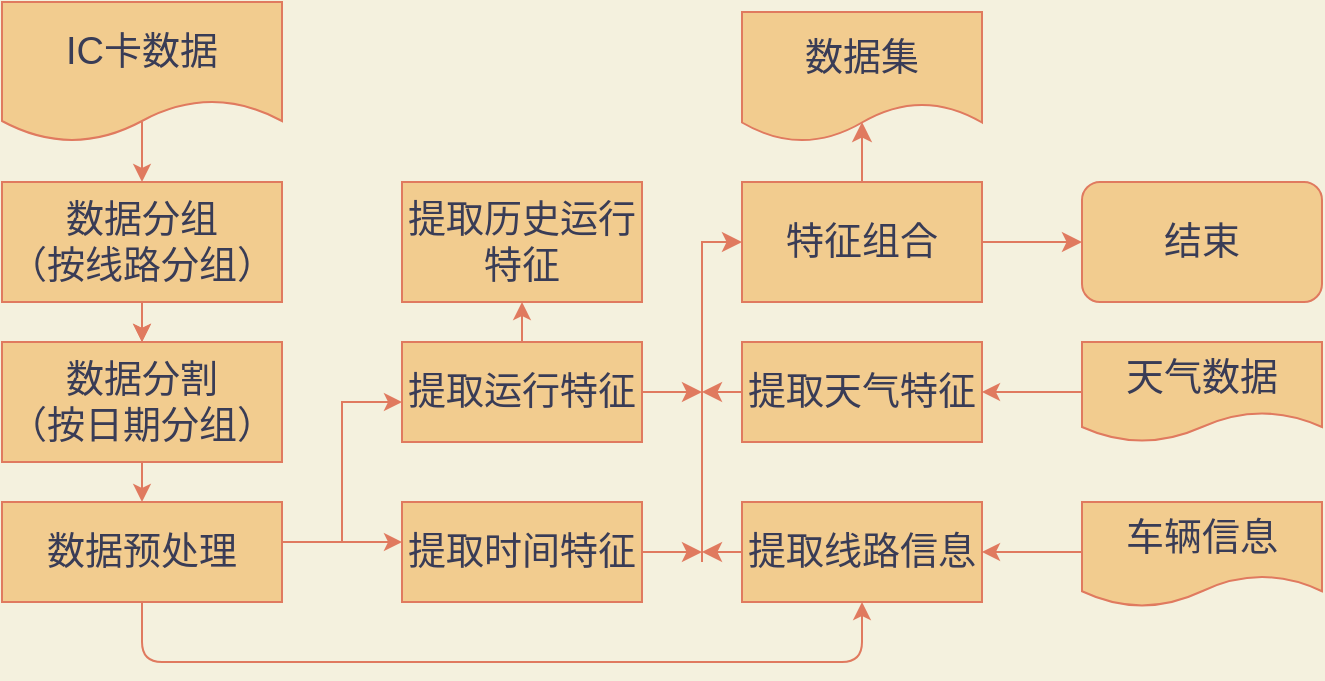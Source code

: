 <mxfile version="16.5.6" type="github">
  <diagram id="mhKJ061dYRA6jdMPK2rN" name="Page-1">
    <mxGraphModel dx="782" dy="420" grid="1" gridSize="10" guides="1" tooltips="1" connect="1" arrows="1" fold="1" page="1" pageScale="1" pageWidth="827" pageHeight="1169" background="#F4F1DE" math="0" shadow="0">
      <root>
        <mxCell id="0" />
        <mxCell id="1" parent="0" />
        <mxCell id="Ak6Pmd-jxipsMnnLr-lo-1" value="&lt;font style=&quot;font-size: 19px&quot;&gt;IC卡数据&lt;/font&gt;" style="shape=document;whiteSpace=wrap;html=1;boundedLbl=1;fillColor=#F2CC8F;strokeColor=#E07A5F;fontColor=#393C56;" parent="1" vertex="1">
          <mxGeometry x="50" y="190" width="140" height="70" as="geometry" />
        </mxCell>
        <mxCell id="Ak6Pmd-jxipsMnnLr-lo-2" value="" style="endArrow=classic;html=1;rounded=0;fontSize=19;entryX=0.5;entryY=0;entryDx=0;entryDy=0;labelBackgroundColor=#F4F1DE;strokeColor=#E07A5F;fontColor=#393C56;" parent="1" target="Ak6Pmd-jxipsMnnLr-lo-3" edge="1">
          <mxGeometry width="50" height="50" relative="1" as="geometry">
            <mxPoint x="120" y="250" as="sourcePoint" />
            <mxPoint x="116" y="170" as="targetPoint" />
          </mxGeometry>
        </mxCell>
        <mxCell id="Ak6Pmd-jxipsMnnLr-lo-5" value="" style="edgeStyle=orthogonalEdgeStyle;rounded=0;orthogonalLoop=1;jettySize=auto;html=1;fontSize=19;labelBackgroundColor=#F4F1DE;strokeColor=#E07A5F;fontColor=#393C56;" parent="1" source="Ak6Pmd-jxipsMnnLr-lo-3" target="Ak6Pmd-jxipsMnnLr-lo-4" edge="1">
          <mxGeometry relative="1" as="geometry" />
        </mxCell>
        <mxCell id="Ak6Pmd-jxipsMnnLr-lo-3" value="&lt;div&gt;数据分组&lt;/div&gt;&lt;div&gt;（按线路分组）&lt;/div&gt;" style="rounded=0;whiteSpace=wrap;html=1;fontSize=19;fillColor=#F2CC8F;strokeColor=#E07A5F;fontColor=#393C56;" parent="1" vertex="1">
          <mxGeometry x="50" y="280" width="140" height="60" as="geometry" />
        </mxCell>
        <mxCell id="Ak6Pmd-jxipsMnnLr-lo-7" value="" style="edgeStyle=orthogonalEdgeStyle;rounded=0;orthogonalLoop=1;jettySize=auto;html=1;fontSize=19;labelBackgroundColor=#F4F1DE;strokeColor=#E07A5F;fontColor=#393C56;" parent="1" source="Ak6Pmd-jxipsMnnLr-lo-4" edge="1">
          <mxGeometry relative="1" as="geometry">
            <mxPoint x="120" y="360" as="targetPoint" />
          </mxGeometry>
        </mxCell>
        <mxCell id="Ak6Pmd-jxipsMnnLr-lo-17" value="" style="edgeStyle=orthogonalEdgeStyle;curved=0;rounded=1;sketch=0;orthogonalLoop=1;jettySize=auto;html=1;fontColor=#393C56;strokeColor=#E07A5F;fillColor=#F2CC8F;" parent="1" source="Ak6Pmd-jxipsMnnLr-lo-4" target="Ak6Pmd-jxipsMnnLr-lo-8" edge="1">
          <mxGeometry relative="1" as="geometry" />
        </mxCell>
        <mxCell id="Ak6Pmd-jxipsMnnLr-lo-4" value="&lt;div&gt;数据分割&lt;/div&gt;&lt;div&gt;（按日期分组）&lt;/div&gt;" style="rounded=0;whiteSpace=wrap;html=1;fontSize=19;fillColor=#F2CC8F;strokeColor=#E07A5F;fontColor=#393C56;" parent="1" vertex="1">
          <mxGeometry x="50" y="360" width="140" height="60" as="geometry" />
        </mxCell>
        <mxCell id="Ak6Pmd-jxipsMnnLr-lo-11" value="" style="edgeStyle=orthogonalEdgeStyle;rounded=0;orthogonalLoop=1;jettySize=auto;html=1;fontSize=19;labelBackgroundColor=#F4F1DE;strokeColor=#E07A5F;fontColor=#393C56;" parent="1" source="Ak6Pmd-jxipsMnnLr-lo-8" target="Ak6Pmd-jxipsMnnLr-lo-10" edge="1">
          <mxGeometry relative="1" as="geometry">
            <Array as="points">
              <mxPoint x="220" y="460" />
              <mxPoint x="220" y="460" />
            </Array>
          </mxGeometry>
        </mxCell>
        <mxCell id="dNuweXyDaZ-Y7rFpt1fY-6" value="" style="edgeStyle=orthogonalEdgeStyle;rounded=1;sketch=0;orthogonalLoop=1;jettySize=auto;html=1;fontSize=19;fontColor=#393C56;strokeColor=#E07A5F;fillColor=#F2CC8F;" edge="1" parent="1" source="Ak6Pmd-jxipsMnnLr-lo-8" target="dNuweXyDaZ-Y7rFpt1fY-5">
          <mxGeometry relative="1" as="geometry">
            <Array as="points">
              <mxPoint x="120" y="520" />
              <mxPoint x="480" y="520" />
            </Array>
          </mxGeometry>
        </mxCell>
        <mxCell id="Ak6Pmd-jxipsMnnLr-lo-8" value="数据预处理" style="rounded=0;whiteSpace=wrap;html=1;fontSize=19;fillColor=#F2CC8F;strokeColor=#E07A5F;fontColor=#393C56;" parent="1" vertex="1">
          <mxGeometry x="50" y="440" width="140" height="50" as="geometry" />
        </mxCell>
        <mxCell id="Ak6Pmd-jxipsMnnLr-lo-10" value="提取时间特征" style="rounded=0;whiteSpace=wrap;html=1;fontSize=19;fillColor=#F2CC8F;strokeColor=#E07A5F;fontColor=#393C56;" parent="1" vertex="1">
          <mxGeometry x="250" y="440" width="120" height="50" as="geometry" />
        </mxCell>
        <mxCell id="Ak6Pmd-jxipsMnnLr-lo-12" value="" style="endArrow=classic;html=1;rounded=0;sketch=0;edgeStyle=orthogonalEdgeStyle;elbow=vertical;labelBackgroundColor=#F4F1DE;strokeColor=#E07A5F;fontColor=#393C56;" parent="1" edge="1">
          <mxGeometry width="50" height="50" relative="1" as="geometry">
            <mxPoint x="220" y="460" as="sourcePoint" />
            <mxPoint x="250" y="390" as="targetPoint" />
            <Array as="points">
              <mxPoint x="220" y="390" />
            </Array>
          </mxGeometry>
        </mxCell>
        <mxCell id="dNuweXyDaZ-Y7rFpt1fY-17" value="" style="edgeStyle=orthogonalEdgeStyle;rounded=0;sketch=0;orthogonalLoop=1;jettySize=auto;html=1;fontSize=19;fontColor=#393C56;startSize=7;endSize=7;strokeColor=#E07A5F;fillColor=#F2CC8F;" edge="1" parent="1" source="Ak6Pmd-jxipsMnnLr-lo-13">
          <mxGeometry relative="1" as="geometry">
            <mxPoint x="400" y="385" as="targetPoint" />
          </mxGeometry>
        </mxCell>
        <mxCell id="Ak6Pmd-jxipsMnnLr-lo-13" value="提取运行特征" style="rounded=0;whiteSpace=wrap;html=1;sketch=0;fontSize=19;fillColor=#F2CC8F;strokeColor=#E07A5F;fontColor=#393C56;" parent="1" vertex="1">
          <mxGeometry x="250" y="360" width="120" height="50" as="geometry" />
        </mxCell>
        <mxCell id="dNuweXyDaZ-Y7rFpt1fY-1" value="" style="endArrow=classic;html=1;rounded=1;sketch=0;fontColor=#393C56;strokeColor=#E07A5F;fillColor=#F2CC8F;exitX=0.5;exitY=0;exitDx=0;exitDy=0;entryX=0.5;entryY=1;entryDx=0;entryDy=0;" edge="1" parent="1" source="Ak6Pmd-jxipsMnnLr-lo-13" target="dNuweXyDaZ-Y7rFpt1fY-2">
          <mxGeometry width="50" height="50" relative="1" as="geometry">
            <mxPoint x="370" y="320" as="sourcePoint" />
            <mxPoint x="310" y="340" as="targetPoint" />
          </mxGeometry>
        </mxCell>
        <mxCell id="dNuweXyDaZ-Y7rFpt1fY-2" value="&lt;font style=&quot;font-size: 19px&quot;&gt;提取历史运行特征&lt;/font&gt;" style="rounded=0;whiteSpace=wrap;html=1;sketch=0;fontColor=#393C56;strokeColor=#E07A5F;fillColor=#F2CC8F;" vertex="1" parent="1">
          <mxGeometry x="250" y="280" width="120" height="60" as="geometry" />
        </mxCell>
        <mxCell id="dNuweXyDaZ-Y7rFpt1fY-16" value="" style="edgeStyle=orthogonalEdgeStyle;rounded=1;sketch=0;orthogonalLoop=1;jettySize=auto;html=1;fontSize=19;fontColor=#393C56;strokeColor=#E07A5F;fillColor=#F2CC8F;endSize=7;startSize=7;" edge="1" parent="1" source="dNuweXyDaZ-Y7rFpt1fY-5">
          <mxGeometry relative="1" as="geometry">
            <mxPoint x="400" y="465" as="targetPoint" />
            <Array as="points">
              <mxPoint x="410" y="465" />
              <mxPoint x="410" y="465" />
            </Array>
          </mxGeometry>
        </mxCell>
        <mxCell id="dNuweXyDaZ-Y7rFpt1fY-5" value="提取线路信息" style="whiteSpace=wrap;html=1;fontSize=19;fillColor=#F2CC8F;strokeColor=#E07A5F;fontColor=#393C56;rounded=0;" vertex="1" parent="1">
          <mxGeometry x="420" y="440" width="120" height="50" as="geometry" />
        </mxCell>
        <mxCell id="dNuweXyDaZ-Y7rFpt1fY-11" value="" style="edgeStyle=orthogonalEdgeStyle;rounded=1;sketch=0;orthogonalLoop=1;jettySize=auto;html=1;fontSize=19;fontColor=#393C56;strokeColor=#E07A5F;fillColor=#F2CC8F;" edge="1" parent="1" target="dNuweXyDaZ-Y7rFpt1fY-5">
          <mxGeometry relative="1" as="geometry">
            <mxPoint x="600" y="465" as="sourcePoint" />
            <Array as="points">
              <mxPoint x="590" y="465" />
            </Array>
          </mxGeometry>
        </mxCell>
        <mxCell id="dNuweXyDaZ-Y7rFpt1fY-9" value="车辆信息" style="shape=document;whiteSpace=wrap;html=1;boundedLbl=1;rounded=0;sketch=0;fontSize=19;fontColor=#393C56;strokeColor=#E07A5F;fillColor=#F2CC8F;" vertex="1" parent="1">
          <mxGeometry x="590" y="440" width="120" height="52.5" as="geometry" />
        </mxCell>
        <mxCell id="dNuweXyDaZ-Y7rFpt1fY-14" value="" style="edgeStyle=orthogonalEdgeStyle;rounded=1;sketch=0;orthogonalLoop=1;jettySize=auto;html=1;fontSize=19;fontColor=#393C56;strokeColor=#E07A5F;fillColor=#F2CC8F;" edge="1" parent="1" source="dNuweXyDaZ-Y7rFpt1fY-12" target="dNuweXyDaZ-Y7rFpt1fY-13">
          <mxGeometry relative="1" as="geometry" />
        </mxCell>
        <mxCell id="dNuweXyDaZ-Y7rFpt1fY-12" value="天气数据" style="shape=document;whiteSpace=wrap;html=1;boundedLbl=1;rounded=0;sketch=0;fontSize=19;fontColor=#393C56;strokeColor=#E07A5F;fillColor=#F2CC8F;" vertex="1" parent="1">
          <mxGeometry x="590" y="360" width="120" height="50" as="geometry" />
        </mxCell>
        <mxCell id="dNuweXyDaZ-Y7rFpt1fY-18" value="" style="edgeStyle=orthogonalEdgeStyle;rounded=0;sketch=0;orthogonalLoop=1;jettySize=auto;html=1;fontSize=19;fontColor=#393C56;startSize=7;endSize=7;strokeColor=#E07A5F;fillColor=#F2CC8F;" edge="1" parent="1" source="dNuweXyDaZ-Y7rFpt1fY-13">
          <mxGeometry relative="1" as="geometry">
            <mxPoint x="400" y="385" as="targetPoint" />
          </mxGeometry>
        </mxCell>
        <mxCell id="dNuweXyDaZ-Y7rFpt1fY-13" value="提取天气特征" style="whiteSpace=wrap;html=1;fontSize=19;fillColor=#F2CC8F;strokeColor=#E07A5F;fontColor=#393C56;rounded=0;sketch=0;" vertex="1" parent="1">
          <mxGeometry x="420" y="360" width="120" height="50" as="geometry" />
        </mxCell>
        <mxCell id="dNuweXyDaZ-Y7rFpt1fY-15" value="" style="endArrow=classic;html=1;rounded=1;sketch=0;fontSize=19;fontColor=#393C56;strokeColor=#E07A5F;fillColor=#F2CC8F;exitX=1;exitY=0.5;exitDx=0;exitDy=0;endSize=7;" edge="1" parent="1" source="Ak6Pmd-jxipsMnnLr-lo-10">
          <mxGeometry width="50" height="50" relative="1" as="geometry">
            <mxPoint x="370" y="390" as="sourcePoint" />
            <mxPoint x="400" y="465" as="targetPoint" />
          </mxGeometry>
        </mxCell>
        <mxCell id="dNuweXyDaZ-Y7rFpt1fY-19" value="" style="endArrow=classic;html=1;rounded=0;sketch=0;fontSize=19;fontColor=#393C56;startSize=7;endSize=7;strokeColor=#E07A5F;fillColor=#F2CC8F;edgeStyle=orthogonalEdgeStyle;entryX=0;entryY=0.5;entryDx=0;entryDy=0;" edge="1" parent="1" target="dNuweXyDaZ-Y7rFpt1fY-20">
          <mxGeometry width="50" height="50" relative="1" as="geometry">
            <mxPoint x="400" y="470" as="sourcePoint" />
            <mxPoint x="420" y="280" as="targetPoint" />
            <Array as="points">
              <mxPoint x="400" y="310" />
            </Array>
          </mxGeometry>
        </mxCell>
        <mxCell id="dNuweXyDaZ-Y7rFpt1fY-22" value="" style="edgeStyle=orthogonalEdgeStyle;rounded=0;sketch=0;orthogonalLoop=1;jettySize=auto;html=1;fontSize=19;fontColor=#393C56;startSize=7;endSize=7;strokeColor=#E07A5F;fillColor=#F2CC8F;" edge="1" parent="1" source="dNuweXyDaZ-Y7rFpt1fY-20" target="dNuweXyDaZ-Y7rFpt1fY-21">
          <mxGeometry relative="1" as="geometry" />
        </mxCell>
        <mxCell id="dNuweXyDaZ-Y7rFpt1fY-20" value="特征组合" style="rounded=0;whiteSpace=wrap;html=1;sketch=0;fontSize=19;fontColor=#393C56;strokeColor=#E07A5F;fillColor=#F2CC8F;" vertex="1" parent="1">
          <mxGeometry x="420" y="280" width="120" height="60" as="geometry" />
        </mxCell>
        <mxCell id="dNuweXyDaZ-Y7rFpt1fY-21" value="结束" style="rounded=1;whiteSpace=wrap;html=1;sketch=0;fontSize=19;fontColor=#393C56;strokeColor=#E07A5F;fillColor=#F2CC8F;" vertex="1" parent="1">
          <mxGeometry x="590" y="280" width="120" height="60" as="geometry" />
        </mxCell>
        <mxCell id="dNuweXyDaZ-Y7rFpt1fY-23" value="数据集" style="shape=document;whiteSpace=wrap;html=1;boundedLbl=1;fontSize=19;fillColor=#F2CC8F;strokeColor=#E07A5F;fontColor=#393C56;rounded=0;sketch=0;" vertex="1" parent="1">
          <mxGeometry x="420" y="195" width="120" height="65" as="geometry" />
        </mxCell>
        <mxCell id="dNuweXyDaZ-Y7rFpt1fY-28" value="" style="endArrow=classic;html=1;rounded=0;sketch=0;fontSize=19;fontColor=#393C56;startSize=7;endSize=7;strokeColor=#E07A5F;fillColor=#F2CC8F;exitX=0.5;exitY=0;exitDx=0;exitDy=0;" edge="1" parent="1" source="dNuweXyDaZ-Y7rFpt1fY-20">
          <mxGeometry width="50" height="50" relative="1" as="geometry">
            <mxPoint x="390" y="310" as="sourcePoint" />
            <mxPoint x="480" y="250" as="targetPoint" />
          </mxGeometry>
        </mxCell>
      </root>
    </mxGraphModel>
  </diagram>
</mxfile>
